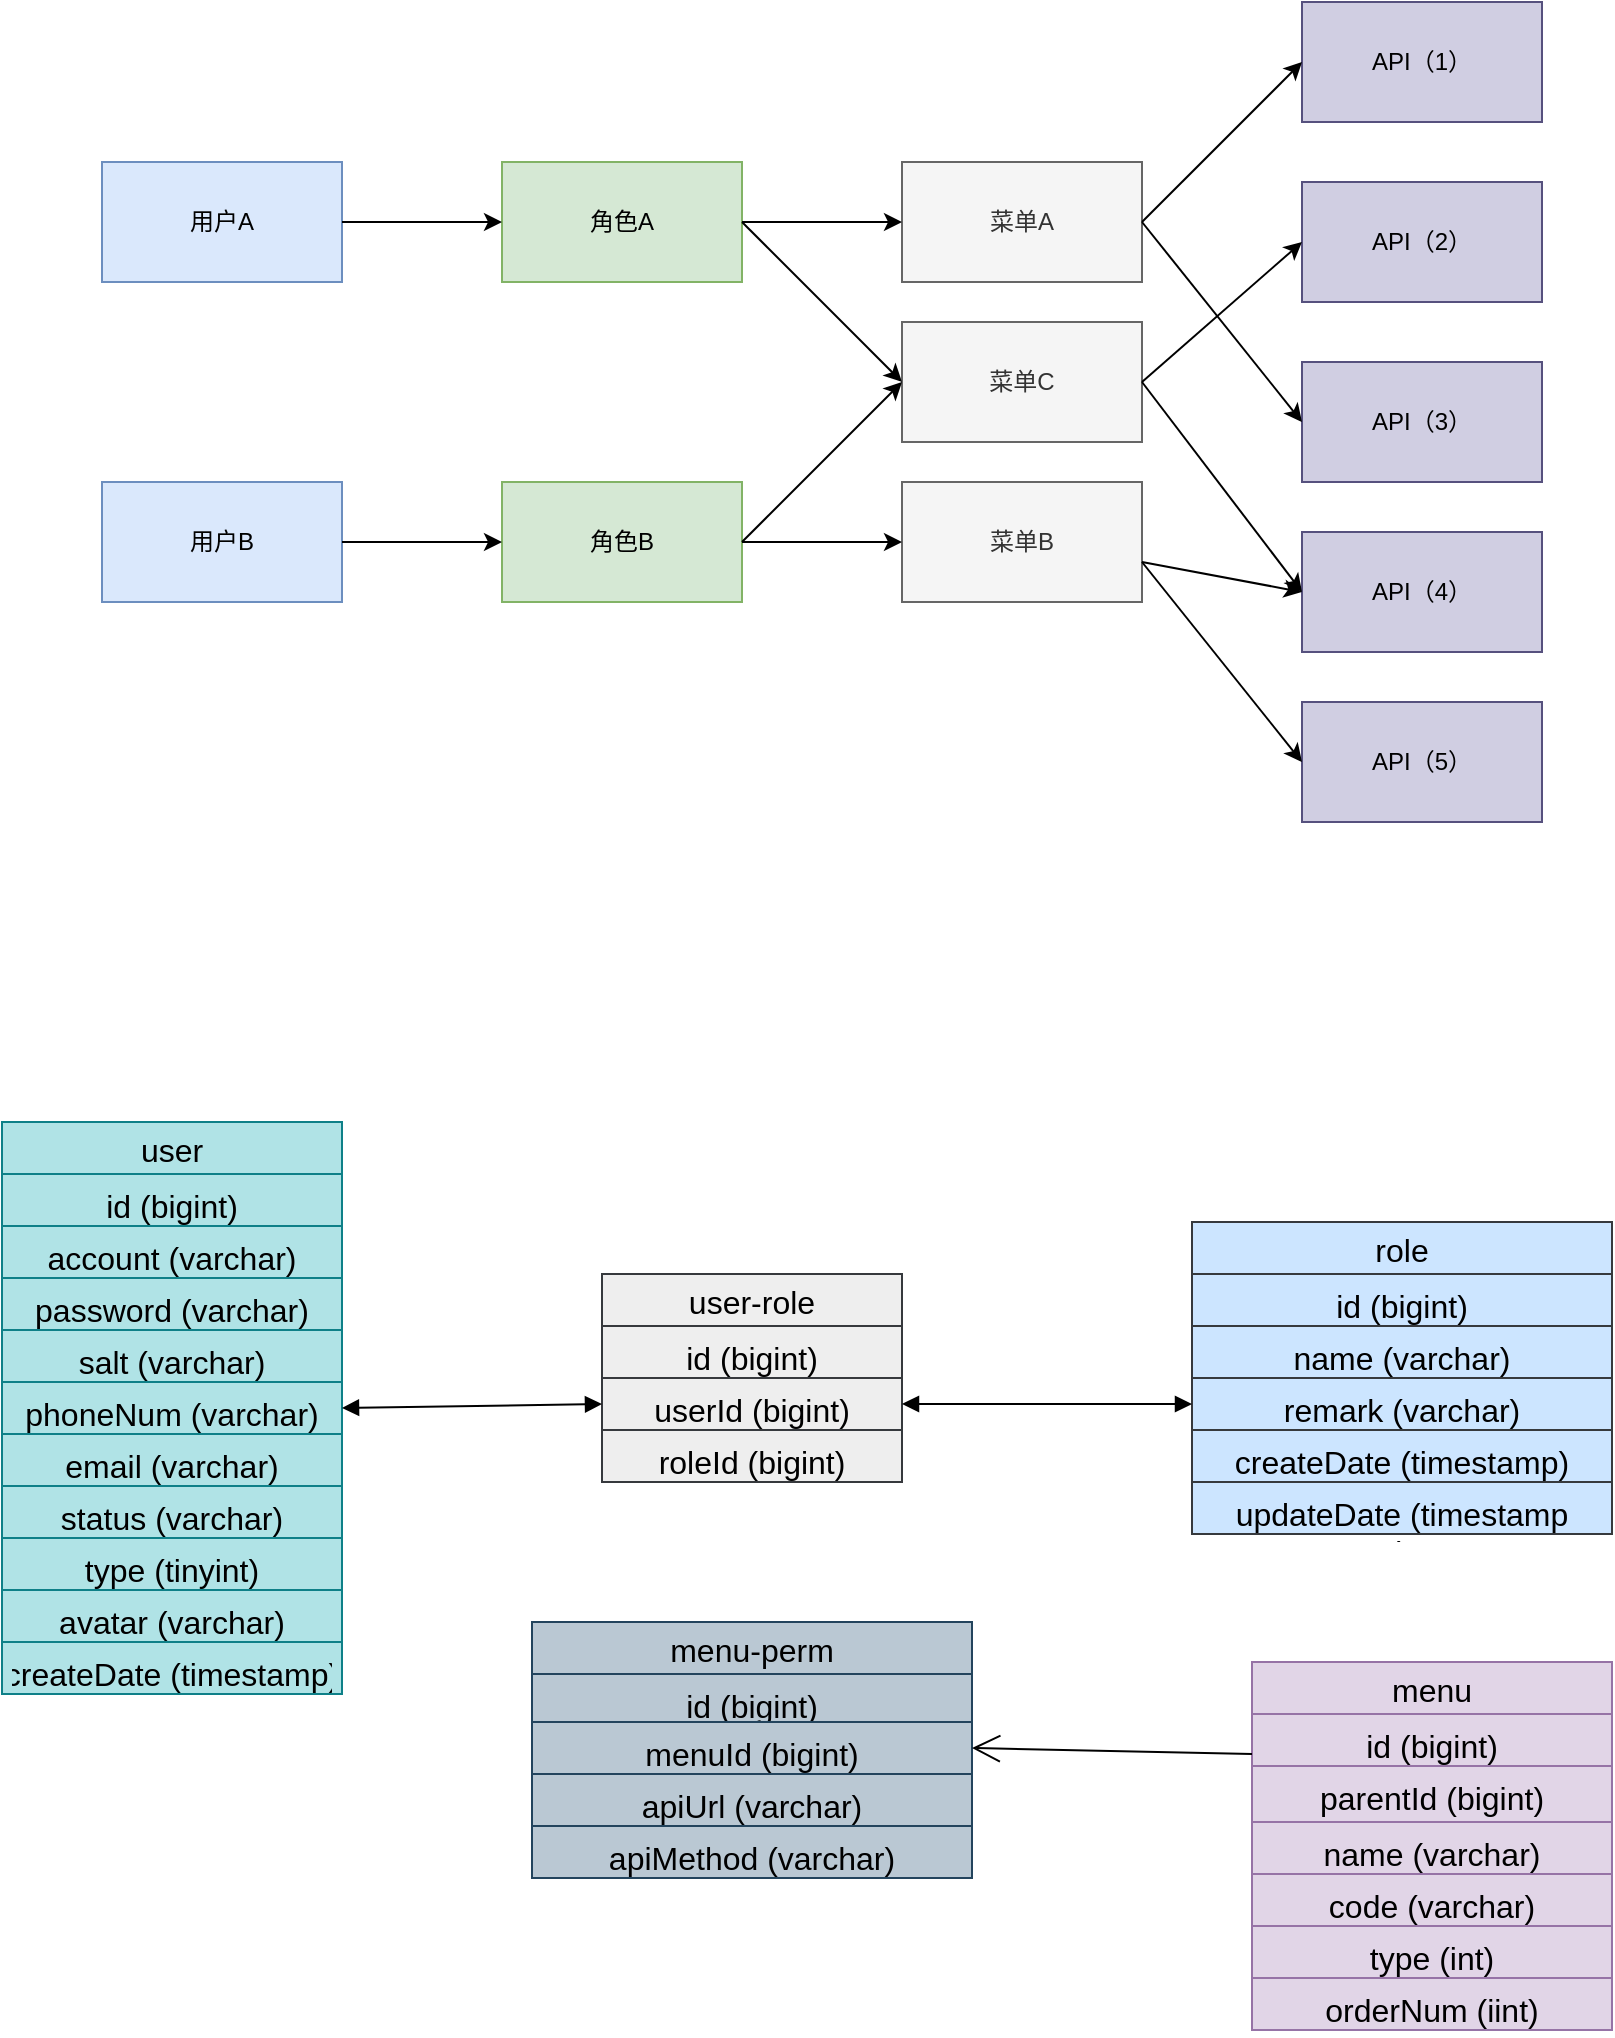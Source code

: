 <mxfile version="12.2.4" pages="1"><diagram id="YCPU4Tkk0eWHwpji12zr" name="Page-1"><mxGraphModel dx="1879" dy="775" grid="1" gridSize="10" guides="1" tooltips="1" connect="1" arrows="1" fold="1" page="1" pageScale="1" pageWidth="827" pageHeight="1169" math="0" shadow="0"><root><mxCell id="0"/><mxCell id="1" parent="0"/><mxCell id="2" value="用户A" style="rounded=0;whiteSpace=wrap;html=1;fillColor=#dae8fc;strokeColor=#6c8ebf;" parent="1" vertex="1"><mxGeometry x="40" y="170" width="120" height="60" as="geometry"/></mxCell><mxCell id="3" value="用户B" style="rounded=0;whiteSpace=wrap;html=1;fillColor=#dae8fc;strokeColor=#6c8ebf;" parent="1" vertex="1"><mxGeometry x="40" y="330" width="120" height="60" as="geometry"/></mxCell><mxCell id="4" value="角色A" style="rounded=0;whiteSpace=wrap;html=1;fillColor=#d5e8d4;strokeColor=#82b366;" parent="1" vertex="1"><mxGeometry x="240" y="170" width="120" height="60" as="geometry"/></mxCell><mxCell id="6" value="角色B" style="rounded=0;whiteSpace=wrap;html=1;fillColor=#d5e8d4;strokeColor=#82b366;" parent="1" vertex="1"><mxGeometry x="240" y="330" width="120" height="60" as="geometry"/></mxCell><mxCell id="7" value="菜单A" style="rounded=0;whiteSpace=wrap;html=1;fillColor=#f5f5f5;strokeColor=#666666;fontColor=#333333;" parent="1" vertex="1"><mxGeometry x="440" y="170" width="120" height="60" as="geometry"/></mxCell><mxCell id="8" value="菜单B" style="rounded=0;whiteSpace=wrap;html=1;fillColor=#f5f5f5;strokeColor=#666666;fontColor=#333333;" parent="1" vertex="1"><mxGeometry x="440" y="330" width="120" height="60" as="geometry"/></mxCell><mxCell id="13" value="" style="endArrow=classic;html=1;entryX=0;entryY=0.5;entryDx=0;entryDy=0;exitX=1;exitY=0.5;exitDx=0;exitDy=0;" parent="1" source="2" target="4" edge="1"><mxGeometry width="50" height="50" relative="1" as="geometry"><mxPoint x="170" y="290" as="sourcePoint"/><mxPoint x="220" y="240" as="targetPoint"/></mxGeometry></mxCell><mxCell id="14" value="" style="endArrow=classic;html=1;entryX=0;entryY=0.5;entryDx=0;entryDy=0;" parent="1" source="3" target="6" edge="1"><mxGeometry width="50" height="50" relative="1" as="geometry"><mxPoint x="170" y="450" as="sourcePoint"/><mxPoint x="220" y="400" as="targetPoint"/></mxGeometry></mxCell><mxCell id="15" value="" style="endArrow=classic;html=1;entryX=0;entryY=0.5;entryDx=0;entryDy=0;exitX=1;exitY=0.5;exitDx=0;exitDy=0;" parent="1" source="4" target="7" edge="1"><mxGeometry width="50" height="50" relative="1" as="geometry"><mxPoint x="380" y="280" as="sourcePoint"/><mxPoint x="430" y="230" as="targetPoint"/><Array as="points"/></mxGeometry></mxCell><mxCell id="16" value="" style="endArrow=classic;html=1;entryX=0;entryY=0.5;entryDx=0;entryDy=0;exitX=1;exitY=0.5;exitDx=0;exitDy=0;" parent="1" source="6" target="8" edge="1"><mxGeometry width="50" height="50" relative="1" as="geometry"><mxPoint x="388" y="445" as="sourcePoint"/><mxPoint x="438" y="395" as="targetPoint"/></mxGeometry></mxCell><mxCell id="17" value="菜单C" style="rounded=0;whiteSpace=wrap;html=1;fillColor=#f5f5f5;strokeColor=#666666;fontColor=#333333;" parent="1" vertex="1"><mxGeometry x="440" y="250" width="120" height="60" as="geometry"/></mxCell><mxCell id="18" value="" style="endArrow=classic;html=1;entryX=0;entryY=0.5;entryDx=0;entryDy=0;exitX=1;exitY=0.5;exitDx=0;exitDy=0;" parent="1" source="6" target="17" edge="1"><mxGeometry width="50" height="50" relative="1" as="geometry"><mxPoint x="380" y="420" as="sourcePoint"/><mxPoint x="430" y="370" as="targetPoint"/><Array as="points"/></mxGeometry></mxCell><mxCell id="19" value="" style="endArrow=classic;html=1;entryX=0;entryY=0.5;entryDx=0;entryDy=0;exitX=1;exitY=0.5;exitDx=0;exitDy=0;" parent="1" source="4" target="17" edge="1"><mxGeometry width="50" height="50" relative="1" as="geometry"><mxPoint x="380" y="310" as="sourcePoint"/><mxPoint x="365" y="110" as="targetPoint"/><Array as="points"/></mxGeometry></mxCell><mxCell id="21" value="API（1）" style="rounded=0;whiteSpace=wrap;html=1;fillColor=#d0cee2;strokeColor=#56517e;" parent="1" vertex="1"><mxGeometry x="640" y="90" width="120" height="60" as="geometry"/></mxCell><mxCell id="22" value="API（2）" style="rounded=0;whiteSpace=wrap;html=1;fillColor=#d0cee2;strokeColor=#56517e;" parent="1" vertex="1"><mxGeometry x="640" y="180" width="120" height="60" as="geometry"/></mxCell><mxCell id="23" value="API（3）" style="rounded=0;whiteSpace=wrap;html=1;fillColor=#d0cee2;strokeColor=#56517e;" parent="1" vertex="1"><mxGeometry x="640" y="270" width="120" height="60" as="geometry"/></mxCell><mxCell id="24" value="API（4）" style="rounded=0;whiteSpace=wrap;html=1;fillColor=#d0cee2;strokeColor=#56517e;" parent="1" vertex="1"><mxGeometry x="640" y="355" width="120" height="60" as="geometry"/></mxCell><mxCell id="25" value="API（5）" style="rounded=0;whiteSpace=wrap;html=1;fillColor=#d0cee2;strokeColor=#56517e;" parent="1" vertex="1"><mxGeometry x="640" y="440" width="120" height="60" as="geometry"/></mxCell><mxCell id="27" value="" style="endArrow=classic;html=1;entryX=0;entryY=0.5;entryDx=0;entryDy=0;" parent="1" target="21" edge="1"><mxGeometry width="50" height="50" relative="1" as="geometry"><mxPoint x="560" y="200" as="sourcePoint"/><mxPoint x="610" y="150" as="targetPoint"/></mxGeometry></mxCell><mxCell id="28" value="" style="endArrow=classic;html=1;entryX=0;entryY=0.5;entryDx=0;entryDy=0;" parent="1" target="22" edge="1"><mxGeometry width="50" height="50" relative="1" as="geometry"><mxPoint x="560" y="280" as="sourcePoint"/><mxPoint x="610" y="230" as="targetPoint"/></mxGeometry></mxCell><mxCell id="29" value="" style="endArrow=classic;html=1;entryX=0;entryY=0.5;entryDx=0;entryDy=0;" parent="1" target="24" edge="1"><mxGeometry width="50" height="50" relative="1" as="geometry"><mxPoint x="560" y="370" as="sourcePoint"/><mxPoint x="610" y="320" as="targetPoint"/></mxGeometry></mxCell><mxCell id="30" value="" style="endArrow=classic;html=1;entryX=0;entryY=0.5;entryDx=0;entryDy=0;" parent="1" target="25" edge="1"><mxGeometry width="50" height="50" relative="1" as="geometry"><mxPoint x="560" y="370" as="sourcePoint"/><mxPoint x="610" y="320" as="targetPoint"/></mxGeometry></mxCell><mxCell id="31" value="" style="endArrow=classic;html=1;entryX=0;entryY=0.5;entryDx=0;entryDy=0;" parent="1" target="24" edge="1"><mxGeometry width="50" height="50" relative="1" as="geometry"><mxPoint x="560" y="280" as="sourcePoint"/><mxPoint x="610" y="230" as="targetPoint"/></mxGeometry></mxCell><mxCell id="32" value="" style="endArrow=classic;html=1;entryX=0;entryY=0.5;entryDx=0;entryDy=0;" parent="1" target="23" edge="1"><mxGeometry width="50" height="50" relative="1" as="geometry"><mxPoint x="560" y="200" as="sourcePoint"/><mxPoint x="610" y="150" as="targetPoint"/></mxGeometry></mxCell><mxCell id="40" value="user" style="swimlane;fontStyle=0;childLayout=stackLayout;horizontal=1;startSize=26;fillColor=#b0e3e6;horizontalStack=0;resizeParent=1;resizeParentMax=0;resizeLast=0;collapsible=1;marginBottom=0;strokeColor=#0e8088;align=center;fontSize=16;" parent="1" vertex="1"><mxGeometry x="-10" y="650" width="170" height="286" as="geometry"/></mxCell><mxCell id="41" value="id (bigint)" style="text;strokeColor=#0e8088;fillColor=#b0e3e6;align=center;verticalAlign=top;spacingLeft=4;spacingRight=4;overflow=hidden;rotatable=0;points=[[0,0.5],[1,0.5]];portConstraint=eastwest;fontSize=16;" parent="40" vertex="1"><mxGeometry y="26" width="170" height="26" as="geometry"/></mxCell><mxCell id="43" value="account (varchar)" style="text;strokeColor=#0e8088;fillColor=#b0e3e6;align=center;verticalAlign=top;spacingLeft=4;spacingRight=4;overflow=hidden;rotatable=0;points=[[0,0.5],[1,0.5]];portConstraint=eastwest;fontSize=16;" parent="40" vertex="1"><mxGeometry y="52" width="170" height="26" as="geometry"/></mxCell><mxCell id="48" value="password (varchar)" style="text;strokeColor=#0e8088;fillColor=#b0e3e6;align=center;verticalAlign=top;spacingLeft=4;spacingRight=4;overflow=hidden;rotatable=0;points=[[0,0.5],[1,0.5]];portConstraint=eastwest;fontSize=16;" parent="40" vertex="1"><mxGeometry y="78" width="170" height="26" as="geometry"/></mxCell><mxCell id="50" value="salt (varchar)" style="text;strokeColor=#0e8088;fillColor=#b0e3e6;align=center;verticalAlign=top;spacingLeft=4;spacingRight=4;overflow=hidden;rotatable=0;points=[[0,0.5],[1,0.5]];portConstraint=eastwest;fontSize=16;" parent="40" vertex="1"><mxGeometry y="104" width="170" height="26" as="geometry"/></mxCell><mxCell id="52" value="phoneNum (varchar)" style="text;strokeColor=#0e8088;fillColor=#b0e3e6;align=center;verticalAlign=top;spacingLeft=4;spacingRight=4;overflow=hidden;rotatable=0;points=[[0,0.5],[1,0.5]];portConstraint=eastwest;fontSize=16;" parent="40" vertex="1"><mxGeometry y="130" width="170" height="26" as="geometry"/></mxCell><mxCell id="51" value="email (varchar)" style="text;strokeColor=#0e8088;fillColor=#b0e3e6;align=center;verticalAlign=top;spacingLeft=4;spacingRight=4;overflow=hidden;rotatable=0;points=[[0,0.5],[1,0.5]];portConstraint=eastwest;fontSize=16;" parent="40" vertex="1"><mxGeometry y="156" width="170" height="26" as="geometry"/></mxCell><mxCell id="54" value="status (varchar)" style="text;strokeColor=#0e8088;fillColor=#b0e3e6;align=center;verticalAlign=top;spacingLeft=4;spacingRight=4;overflow=hidden;rotatable=0;points=[[0,0.5],[1,0.5]];portConstraint=eastwest;fontSize=16;" parent="40" vertex="1"><mxGeometry y="182" width="170" height="26" as="geometry"/></mxCell><mxCell id="53" value="type (tinyint)" style="text;strokeColor=#0e8088;fillColor=#b0e3e6;align=center;verticalAlign=top;spacingLeft=4;spacingRight=4;overflow=hidden;rotatable=0;points=[[0,0.5],[1,0.5]];portConstraint=eastwest;fontSize=16;" parent="40" vertex="1"><mxGeometry y="208" width="170" height="26" as="geometry"/></mxCell><mxCell id="55" value="avatar (varchar)" style="text;strokeColor=#0e8088;fillColor=#b0e3e6;align=center;verticalAlign=top;spacingLeft=4;spacingRight=4;overflow=hidden;rotatable=0;points=[[0,0.5],[1,0.5]];portConstraint=eastwest;fontSize=16;" parent="40" vertex="1"><mxGeometry y="234" width="170" height="26" as="geometry"/></mxCell><mxCell id="56" value="createDate (timestamp)" style="text;strokeColor=#0e8088;fillColor=#b0e3e6;align=center;verticalAlign=top;spacingLeft=4;spacingRight=4;overflow=hidden;rotatable=0;points=[[0,0.5],[1,0.5]];portConstraint=eastwest;fontSize=16;" parent="40" vertex="1"><mxGeometry y="260" width="170" height="26" as="geometry"/></mxCell><mxCell id="57" value="role" style="swimlane;fontStyle=0;childLayout=stackLayout;horizontal=1;startSize=26;fillColor=#cce5ff;horizontalStack=0;resizeParent=1;resizeParentMax=0;resizeLast=0;collapsible=1;marginBottom=0;strokeColor=#36393d;align=center;fontSize=16;" parent="1" vertex="1"><mxGeometry x="585" y="700" width="210" height="156" as="geometry"/></mxCell><mxCell id="58" value="id (bigint)" style="text;strokeColor=#36393d;fillColor=#cce5ff;align=center;verticalAlign=top;spacingLeft=4;spacingRight=4;overflow=hidden;rotatable=0;points=[[0,0.5],[1,0.5]];portConstraint=eastwest;fontSize=16;" parent="57" vertex="1"><mxGeometry y="26" width="210" height="26" as="geometry"/></mxCell><mxCell id="59" value="name (varchar)" style="text;strokeColor=#36393d;fillColor=#cce5ff;align=center;verticalAlign=top;spacingLeft=4;spacingRight=4;overflow=hidden;rotatable=0;points=[[0,0.5],[1,0.5]];portConstraint=eastwest;fontSize=16;" parent="57" vertex="1"><mxGeometry y="52" width="210" height="26" as="geometry"/></mxCell><mxCell id="60" value="remark (varchar)" style="text;strokeColor=#36393d;fillColor=#cce5ff;align=center;verticalAlign=top;spacingLeft=4;spacingRight=4;overflow=hidden;rotatable=0;points=[[0,0.5],[1,0.5]];portConstraint=eastwest;fontSize=16;" parent="57" vertex="1"><mxGeometry y="78" width="210" height="26" as="geometry"/></mxCell><mxCell id="61" value="createDate (timestamp)" style="text;strokeColor=#36393d;fillColor=#cce5ff;align=center;verticalAlign=top;spacingLeft=4;spacingRight=4;overflow=hidden;rotatable=0;points=[[0,0.5],[1,0.5]];portConstraint=eastwest;fontSize=16;" parent="57" vertex="1"><mxGeometry y="104" width="210" height="26" as="geometry"/></mxCell><mxCell id="62" value="updateDate (timestamp&#10;)" style="text;strokeColor=#36393d;fillColor=#cce5ff;align=center;verticalAlign=top;spacingLeft=4;spacingRight=4;overflow=hidden;rotatable=0;points=[[0,0.5],[1,0.5]];portConstraint=eastwest;fontSize=16;" parent="57" vertex="1"><mxGeometry y="130" width="210" height="26" as="geometry"/></mxCell><mxCell id="64" value="menu" style="swimlane;fontStyle=0;childLayout=stackLayout;horizontal=1;startSize=26;fillColor=#e1d5e7;horizontalStack=0;resizeParent=1;resizeParentMax=0;resizeLast=0;collapsible=1;marginBottom=0;strokeColor=#9673a6;align=center;fontSize=16;" parent="1" vertex="1"><mxGeometry x="615" y="920" width="180" height="184" as="geometry"/></mxCell><mxCell id="65" value="id (bigint)" style="text;strokeColor=#9673a6;fillColor=#e1d5e7;align=center;verticalAlign=top;spacingLeft=4;spacingRight=4;overflow=hidden;rotatable=0;points=[[0,0.5],[1,0.5]];portConstraint=eastwest;fontSize=16;" parent="64" vertex="1"><mxGeometry y="26" width="180" height="26" as="geometry"/></mxCell><mxCell id="66" value="parentId (bigint)" style="text;strokeColor=#9673a6;fillColor=#e1d5e7;align=center;verticalAlign=top;spacingLeft=4;spacingRight=4;overflow=hidden;rotatable=0;points=[[0,0.5],[1,0.5]];portConstraint=eastwest;fontSize=16;" parent="64" vertex="1"><mxGeometry y="52" width="180" height="28" as="geometry"/></mxCell><mxCell id="67" value="name (varchar)" style="text;strokeColor=#9673a6;fillColor=#e1d5e7;align=center;verticalAlign=top;spacingLeft=4;spacingRight=4;overflow=hidden;rotatable=0;points=[[0,0.5],[1,0.5]];portConstraint=eastwest;fontSize=16;" parent="64" vertex="1"><mxGeometry y="80" width="180" height="26" as="geometry"/></mxCell><mxCell id="63" value="code (varchar)" style="text;strokeColor=#9673a6;fillColor=#e1d5e7;align=center;verticalAlign=top;spacingLeft=4;spacingRight=4;overflow=hidden;rotatable=0;points=[[0,0.5],[1,0.5]];portConstraint=eastwest;fontSize=16;" parent="64" vertex="1"><mxGeometry y="106" width="180" height="26" as="geometry"/></mxCell><mxCell id="68" value="type (int)" style="text;strokeColor=#9673a6;fillColor=#e1d5e7;align=center;verticalAlign=top;spacingLeft=4;spacingRight=4;overflow=hidden;rotatable=0;points=[[0,0.5],[1,0.5]];portConstraint=eastwest;fontSize=16;" parent="64" vertex="1"><mxGeometry y="132" width="180" height="26" as="geometry"/></mxCell><mxCell id="69" value="orderNum (iint)" style="text;strokeColor=#9673a6;fillColor=#e1d5e7;align=center;verticalAlign=top;spacingLeft=4;spacingRight=4;overflow=hidden;rotatable=0;points=[[0,0.5],[1,0.5]];portConstraint=eastwest;fontSize=16;" parent="64" vertex="1"><mxGeometry y="158" width="180" height="26" as="geometry"/></mxCell><mxCell id="70" value="user-role" style="swimlane;fontStyle=0;childLayout=stackLayout;horizontal=1;startSize=26;fillColor=#eeeeee;horizontalStack=0;resizeParent=1;resizeParentMax=0;resizeLast=0;collapsible=1;marginBottom=0;strokeColor=#36393d;align=center;fontSize=16;" parent="1" vertex="1"><mxGeometry x="290" y="726" width="150" height="104" as="geometry"/></mxCell><mxCell id="71" value="id (bigint)" style="text;strokeColor=#36393d;fillColor=#eeeeee;align=center;verticalAlign=top;spacingLeft=4;spacingRight=4;overflow=hidden;rotatable=0;points=[[0,0.5],[1,0.5]];portConstraint=eastwest;fontSize=16;" parent="70" vertex="1"><mxGeometry y="26" width="150" height="26" as="geometry"/></mxCell><mxCell id="72" value="userId (bigint)" style="text;strokeColor=#36393d;fillColor=#eeeeee;align=center;verticalAlign=top;spacingLeft=4;spacingRight=4;overflow=hidden;rotatable=0;points=[[0,0.5],[1,0.5]];portConstraint=eastwest;fontSize=16;" parent="70" vertex="1"><mxGeometry y="52" width="150" height="26" as="geometry"/></mxCell><mxCell id="73" value="roleId (bigint)" style="text;strokeColor=#36393d;fillColor=#eeeeee;align=center;verticalAlign=top;spacingLeft=4;spacingRight=4;overflow=hidden;rotatable=0;points=[[0,0.5],[1,0.5]];portConstraint=eastwest;fontSize=16;" parent="70" vertex="1"><mxGeometry y="78" width="150" height="26" as="geometry"/></mxCell><mxCell id="74" value="menu-perm" style="swimlane;fontStyle=0;childLayout=stackLayout;horizontal=1;startSize=26;fillColor=#bac8d3;horizontalStack=0;resizeParent=1;resizeParentMax=0;resizeLast=0;collapsible=1;marginBottom=0;align=center;fontSize=16;strokeColor=#23445d;" parent="1" vertex="1"><mxGeometry x="255" y="900" width="220" height="128" as="geometry"/></mxCell><mxCell id="75" value="id (bigint)" style="text;fillColor=#bac8d3;align=center;verticalAlign=top;spacingLeft=4;spacingRight=4;overflow=hidden;rotatable=0;points=[[0,0.5],[1,0.5]];portConstraint=eastwest;fontSize=16;strokeColor=#23445d;" parent="74" vertex="1"><mxGeometry y="26" width="220" height="24" as="geometry"/></mxCell><mxCell id="76" value="menuId (bigint)" style="text;fillColor=#bac8d3;align=center;verticalAlign=top;spacingLeft=4;spacingRight=4;overflow=hidden;rotatable=0;points=[[0,0.5],[1,0.5]];portConstraint=eastwest;fontSize=16;strokeColor=#23445d;" parent="74" vertex="1"><mxGeometry y="50" width="220" height="26" as="geometry"/></mxCell><mxCell id="77" value="apiUrl (varchar)" style="text;fillColor=#bac8d3;align=center;verticalAlign=top;spacingLeft=4;spacingRight=4;overflow=hidden;rotatable=0;points=[[0,0.5],[1,0.5]];portConstraint=eastwest;fontSize=16;strokeColor=#23445d;" parent="74" vertex="1"><mxGeometry y="76" width="220" height="26" as="geometry"/></mxCell><mxCell id="79" value="apiMethod (varchar)" style="text;fillColor=#bac8d3;align=center;verticalAlign=top;spacingLeft=4;spacingRight=4;overflow=hidden;rotatable=0;points=[[0,0.5],[1,0.5]];portConstraint=eastwest;fontSize=16;strokeColor=#23445d;" parent="74" vertex="1"><mxGeometry y="102" width="220" height="26" as="geometry"/></mxCell><mxCell id="80" value="" style="endArrow=block;startArrow=block;endFill=1;startFill=1;html=1;entryX=0;entryY=0.5;entryDx=0;entryDy=0;fontSize=16;exitX=1;exitY=0.5;exitDx=0;exitDy=0;" parent="1" source="52" target="72" edge="1"><mxGeometry width="160" relative="1" as="geometry"><mxPoint x="180" y="791" as="sourcePoint"/><mxPoint x="220" y="790" as="targetPoint"/><Array as="points"/></mxGeometry></mxCell><mxCell id="84" value="" style="endArrow=block;startArrow=block;endFill=1;startFill=1;html=1;fontSize=16;entryX=0;entryY=0.5;entryDx=0;entryDy=0;" parent="1" source="72" target="60" edge="1"><mxGeometry width="160" relative="1" as="geometry"><mxPoint x="490" y="770" as="sourcePoint"/><mxPoint x="560" y="790.5" as="targetPoint"/></mxGeometry></mxCell><mxCell id="88" value="" style="endArrow=open;endFill=1;endSize=12;html=1;exitX=0;exitY=0.25;exitDx=0;exitDy=0;entryX=1;entryY=0.5;entryDx=0;entryDy=0;" parent="1" source="64" target="76" edge="1"><mxGeometry width="160" relative="1" as="geometry"><mxPoint x="-10" y="1120" as="sourcePoint"/><mxPoint x="150" y="1120" as="targetPoint"/></mxGeometry></mxCell></root></mxGraphModel></diagram></mxfile>
